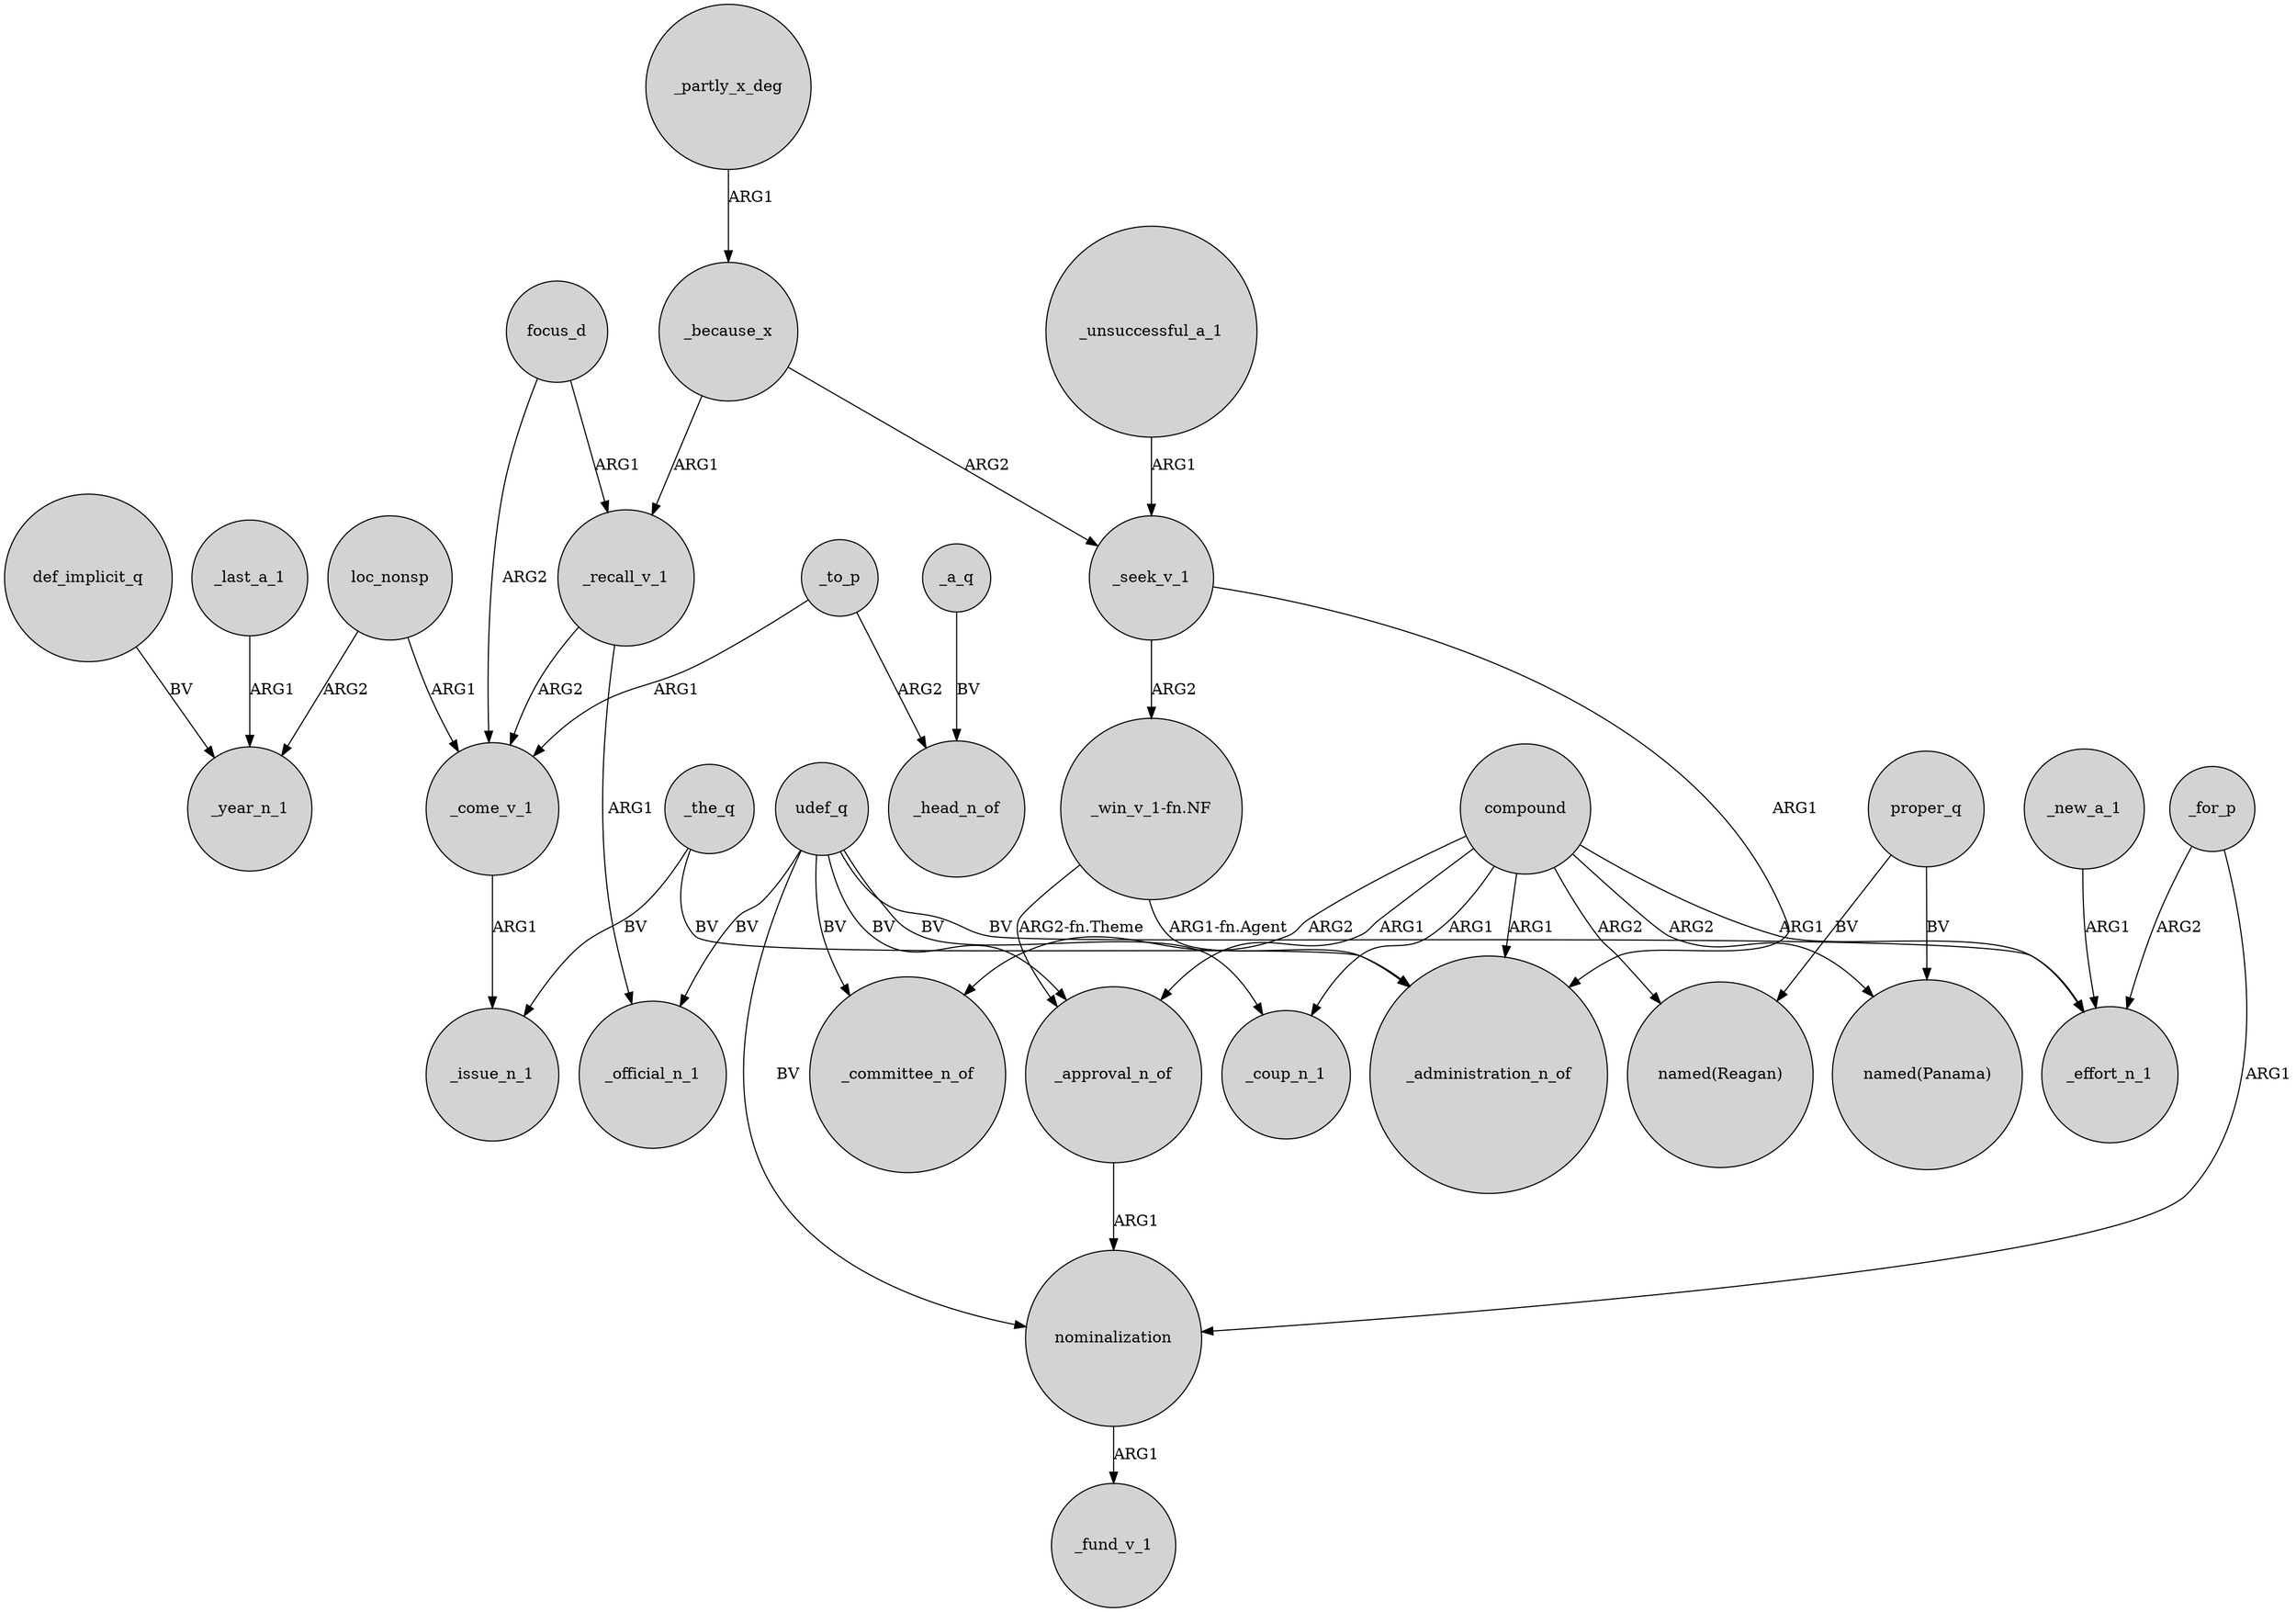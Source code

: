 digraph {
	node [shape=circle style=filled]
	def_implicit_q -> _year_n_1 [label=BV]
	focus_d -> _come_v_1 [label=ARG2]
	_to_p -> _come_v_1 [label=ARG1]
	compound -> _coup_n_1 [label=ARG1]
	nominalization -> _fund_v_1 [label=ARG1]
	_new_a_1 -> _effort_n_1 [label=ARG1]
	_seek_v_1 -> _administration_n_of [label=ARG1]
	compound -> _administration_n_of [label=ARG1]
	udef_q -> _committee_n_of [label=BV]
	udef_q -> _coup_n_1 [label=BV]
	_approval_n_of -> nominalization [label=ARG1]
	_to_p -> _head_n_of [label=ARG2]
	_the_q -> _issue_n_1 [label=BV]
	_recall_v_1 -> _come_v_1 [label=ARG2]
	"_win_v_1-fn.NF" -> _administration_n_of [label="ARG1-fn.Agent"]
	_for_p -> _effort_n_1 [label=ARG2]
	loc_nonsp -> _come_v_1 [label=ARG1]
	_seek_v_1 -> "_win_v_1-fn.NF" [label=ARG2]
	_come_v_1 -> _issue_n_1 [label=ARG1]
	proper_q -> "named(Panama)" [label=BV]
	focus_d -> _recall_v_1 [label=ARG1]
	compound -> _effort_n_1 [label=ARG1]
	compound -> "named(Panama)" [label=ARG2]
	udef_q -> _official_n_1 [label=BV]
	compound -> _approval_n_of [label=ARG1]
	compound -> _committee_n_of [label=ARG2]
	"_win_v_1-fn.NF" -> _approval_n_of [label="ARG2-fn.Theme"]
	loc_nonsp -> _year_n_1 [label=ARG2]
	_last_a_1 -> _year_n_1 [label=ARG1]
	udef_q -> nominalization [label=BV]
	_for_p -> nominalization [label=ARG1]
	_because_x -> _seek_v_1 [label=ARG2]
	compound -> "named(Reagan)" [label=ARG2]
	proper_q -> "named(Reagan)" [label=BV]
	_unsuccessful_a_1 -> _seek_v_1 [label=ARG1]
	_partly_x_deg -> _because_x [label=ARG1]
	udef_q -> _approval_n_of [label=BV]
	_the_q -> _administration_n_of [label=BV]
	_recall_v_1 -> _official_n_1 [label=ARG1]
	_a_q -> _head_n_of [label=BV]
	_because_x -> _recall_v_1 [label=ARG1]
	udef_q -> _effort_n_1 [label=BV]
}
